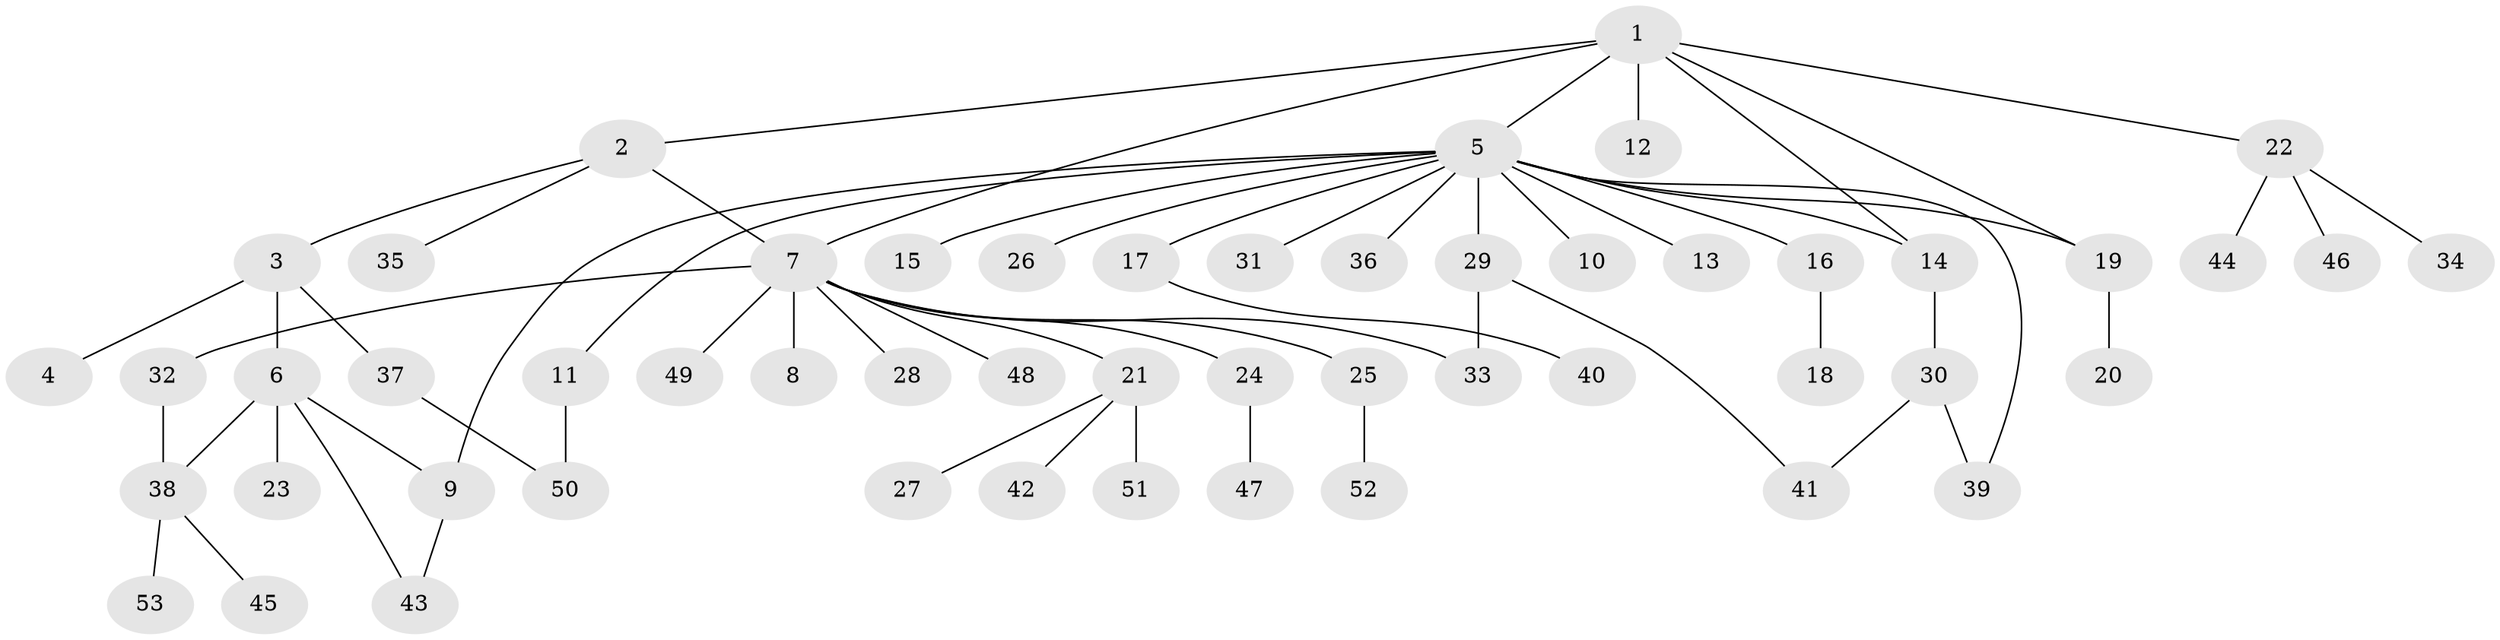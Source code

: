 // coarse degree distribution, {12: 0.047619047619047616, 4: 0.047619047619047616, 1: 0.8095238095238095, 8: 0.047619047619047616, 3: 0.047619047619047616}
// Generated by graph-tools (version 1.1) at 2025/18/03/04/25 18:18:13]
// undirected, 53 vertices, 62 edges
graph export_dot {
graph [start="1"]
  node [color=gray90,style=filled];
  1;
  2;
  3;
  4;
  5;
  6;
  7;
  8;
  9;
  10;
  11;
  12;
  13;
  14;
  15;
  16;
  17;
  18;
  19;
  20;
  21;
  22;
  23;
  24;
  25;
  26;
  27;
  28;
  29;
  30;
  31;
  32;
  33;
  34;
  35;
  36;
  37;
  38;
  39;
  40;
  41;
  42;
  43;
  44;
  45;
  46;
  47;
  48;
  49;
  50;
  51;
  52;
  53;
  1 -- 2;
  1 -- 5;
  1 -- 7;
  1 -- 12;
  1 -- 14;
  1 -- 19;
  1 -- 22;
  2 -- 3;
  2 -- 7;
  2 -- 35;
  3 -- 4;
  3 -- 6;
  3 -- 37;
  5 -- 9;
  5 -- 10;
  5 -- 11;
  5 -- 13;
  5 -- 14;
  5 -- 15;
  5 -- 16;
  5 -- 17;
  5 -- 19;
  5 -- 26;
  5 -- 29;
  5 -- 31;
  5 -- 36;
  5 -- 39;
  6 -- 9;
  6 -- 23;
  6 -- 38;
  6 -- 43;
  7 -- 8;
  7 -- 21;
  7 -- 24;
  7 -- 25;
  7 -- 28;
  7 -- 32;
  7 -- 33;
  7 -- 48;
  7 -- 49;
  9 -- 43;
  11 -- 50;
  14 -- 30;
  16 -- 18;
  17 -- 40;
  19 -- 20;
  21 -- 27;
  21 -- 42;
  21 -- 51;
  22 -- 34;
  22 -- 44;
  22 -- 46;
  24 -- 47;
  25 -- 52;
  29 -- 33;
  29 -- 41;
  30 -- 39;
  30 -- 41;
  32 -- 38;
  37 -- 50;
  38 -- 45;
  38 -- 53;
}
